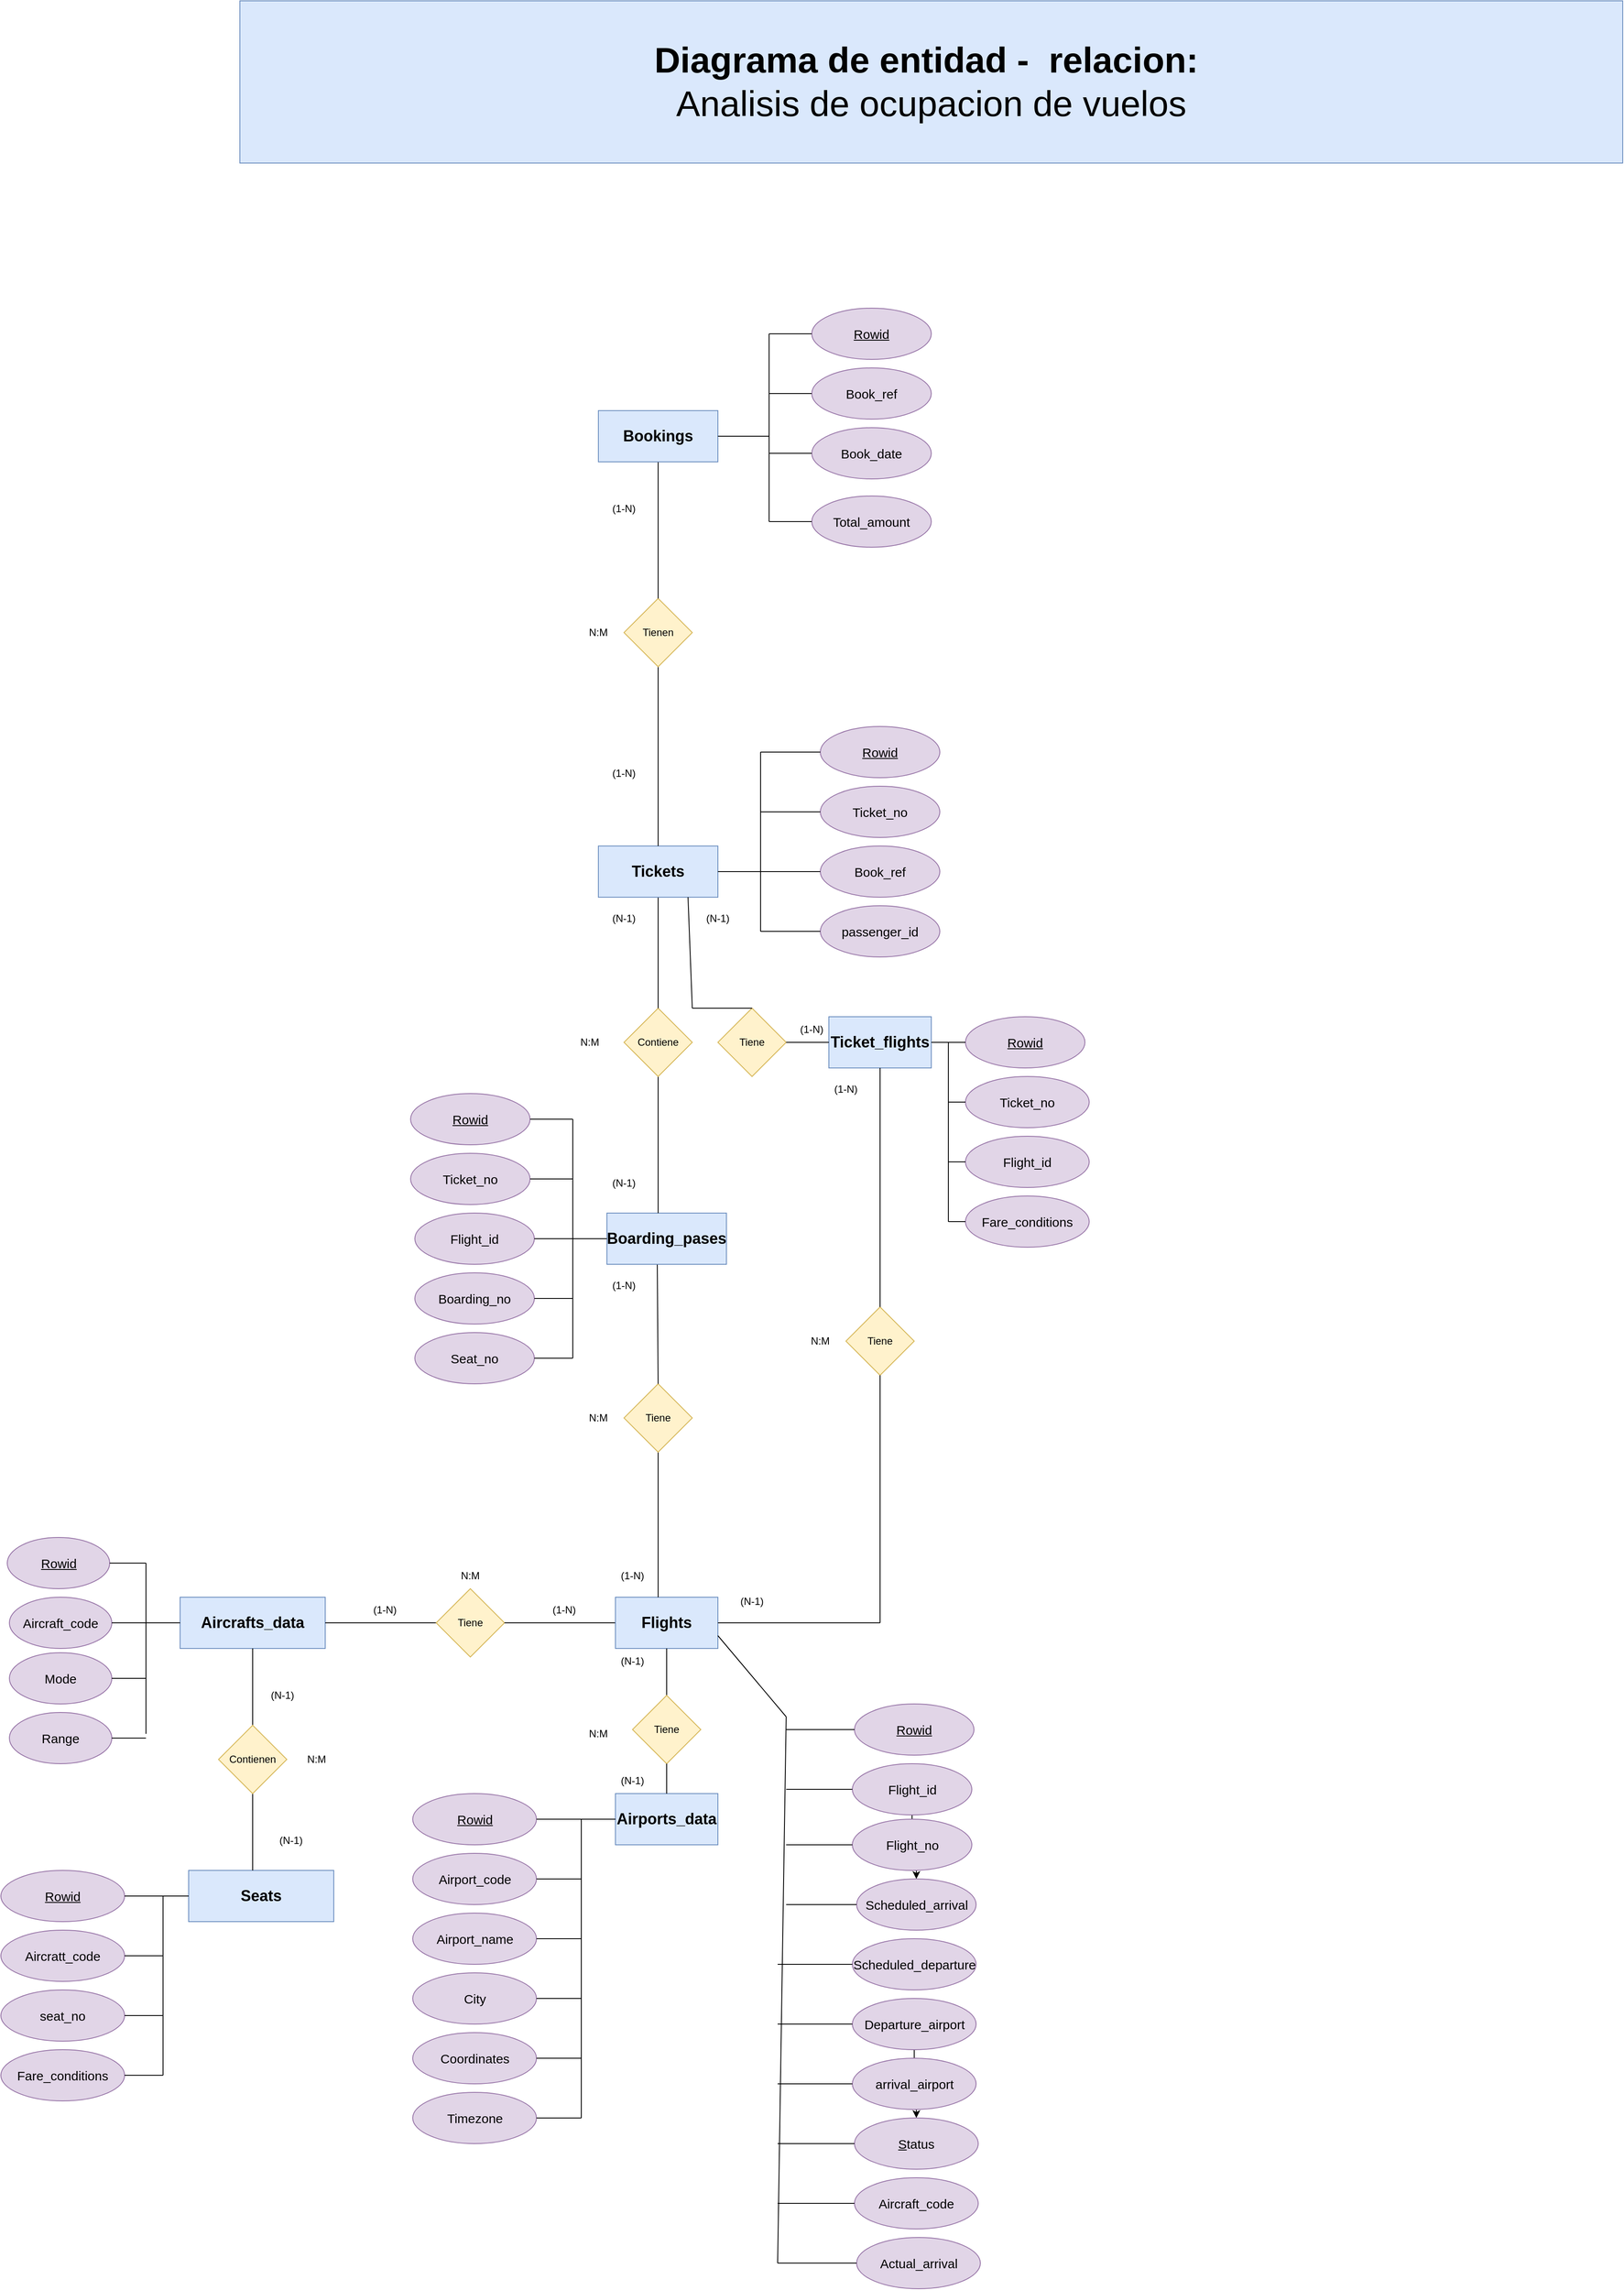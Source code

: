 <mxfile version="24.7.12">
  <diagram id="R2lEEEUBdFMjLlhIrx00" name="Page-1">
    <mxGraphModel grid="1" page="1" gridSize="10" guides="1" tooltips="1" connect="1" arrows="1" fold="1" pageScale="1" pageWidth="850" pageHeight="1100" math="0" shadow="0" extFonts="Permanent Marker^https://fonts.googleapis.com/css?family=Permanent+Marker">
      <root>
        <mxCell id="0" />
        <mxCell id="1" parent="0" />
        <mxCell id="snV6csokjSCSiEp43xF9-2" value="&lt;font style=&quot;font-size: 42px;&quot;&gt;&lt;b&gt;Diagrama de entidad -&amp;nbsp; relacion:&amp;nbsp;&lt;/b&gt;&lt;/font&gt;&lt;div&gt;&lt;font style=&quot;font-size: 42px;&quot;&gt;Analisis de ocupacion de vuelos&lt;/font&gt;&lt;/div&gt;" style="text;html=1;align=center;verticalAlign=middle;whiteSpace=wrap;rounded=0;fontSize=28;fillColor=#dae8fc;strokeColor=#6c8ebf;" vertex="1" parent="1">
          <mxGeometry x="510" y="-1140" width="1620" height="190" as="geometry" />
        </mxCell>
        <mxCell id="snV6csokjSCSiEp43xF9-3" value="&lt;font style=&quot;font-size: 18px;&quot;&gt;Aircrafts_data&lt;/font&gt;" style="rounded=0;whiteSpace=wrap;html=1;fillColor=#dae8fc;strokeColor=#6c8ebf;fontStyle=1" vertex="1" parent="1">
          <mxGeometry x="440" y="730" width="170" height="60" as="geometry" />
        </mxCell>
        <mxCell id="snV6csokjSCSiEp43xF9-5" value="&lt;u&gt;&lt;font style=&quot;font-size: 15px;&quot;&gt;Rowid&lt;/font&gt;&lt;/u&gt;" style="ellipse;whiteSpace=wrap;html=1;fillColor=#e1d5e7;strokeColor=#9673a6;" vertex="1" parent="1">
          <mxGeometry x="237.5" y="660" width="120" height="60" as="geometry" />
        </mxCell>
        <mxCell id="snV6csokjSCSiEp43xF9-6" value="&lt;span style=&quot;font-size: 15px;&quot;&gt;Aircraft_code&lt;/span&gt;" style="ellipse;whiteSpace=wrap;html=1;fillColor=#e1d5e7;strokeColor=#9673a6;" vertex="1" parent="1">
          <mxGeometry x="240" y="730" width="120" height="60" as="geometry" />
        </mxCell>
        <mxCell id="snV6csokjSCSiEp43xF9-7" value="&lt;font style=&quot;font-size: 15px;&quot;&gt;Mode&lt;/font&gt;" style="ellipse;whiteSpace=wrap;html=1;fillColor=#e1d5e7;strokeColor=#9673a6;" vertex="1" parent="1">
          <mxGeometry x="240" y="795" width="120" height="60" as="geometry" />
        </mxCell>
        <mxCell id="snV6csokjSCSiEp43xF9-8" value="&lt;span style=&quot;font-size: 15px;&quot;&gt;Range&lt;/span&gt;" style="ellipse;whiteSpace=wrap;html=1;fillColor=#e1d5e7;strokeColor=#9673a6;" vertex="1" parent="1">
          <mxGeometry x="240" y="865" width="120" height="60" as="geometry" />
        </mxCell>
        <mxCell id="snV6csokjSCSiEp43xF9-9" value="" style="endArrow=none;html=1;rounded=0;fontSize=12;entryX=0;entryY=0.5;entryDx=0;entryDy=0;" edge="1" parent="1" target="snV6csokjSCSiEp43xF9-22">
          <mxGeometry width="50" height="50" relative="1" as="geometry">
            <mxPoint x="610" y="760" as="sourcePoint" />
            <mxPoint x="730" y="760" as="targetPoint" />
          </mxGeometry>
        </mxCell>
        <mxCell id="snV6csokjSCSiEp43xF9-22" value="Tiene" style="rhombus;whiteSpace=wrap;html=1;fillColor=#fff2cc;strokeColor=#d6b656;" vertex="1" parent="1">
          <mxGeometry x="740" y="720" width="80" height="80" as="geometry" />
        </mxCell>
        <mxCell id="snV6csokjSCSiEp43xF9-25" value="" style="endArrow=none;html=1;rounded=0;" edge="1" parent="1">
          <mxGeometry width="50" height="50" relative="1" as="geometry">
            <mxPoint x="820" y="760" as="sourcePoint" />
            <mxPoint x="940" y="760" as="targetPoint" />
            <Array as="points">
              <mxPoint x="950" y="760" />
            </Array>
          </mxGeometry>
        </mxCell>
        <mxCell id="snV6csokjSCSiEp43xF9-26" value="(1-N)" style="text;html=1;align=center;verticalAlign=middle;whiteSpace=wrap;rounded=0;fontStyle=0" vertex="1" parent="1">
          <mxGeometry x="650" y="730" width="60" height="30" as="geometry" />
        </mxCell>
        <mxCell id="snV6csokjSCSiEp43xF9-27" value="N:M" style="text;html=1;align=center;verticalAlign=middle;whiteSpace=wrap;rounded=0;" vertex="1" parent="1">
          <mxGeometry x="750" y="690" width="60" height="30" as="geometry" />
        </mxCell>
        <mxCell id="snV6csokjSCSiEp43xF9-29" value="(1-N)" style="text;html=1;align=center;verticalAlign=middle;whiteSpace=wrap;rounded=0;" vertex="1" parent="1">
          <mxGeometry x="860" y="730" width="60" height="30" as="geometry" />
        </mxCell>
        <mxCell id="snV6csokjSCSiEp43xF9-31" value="&lt;b style=&quot;&quot;&gt;&lt;font style=&quot;font-size: 18px;&quot;&gt;Flights&lt;/font&gt;&lt;/b&gt;" style="rounded=0;whiteSpace=wrap;html=1;fillColor=#dae8fc;strokeColor=#6c8ebf;" vertex="1" parent="1">
          <mxGeometry x="950" y="730" width="120" height="60" as="geometry" />
        </mxCell>
        <mxCell id="snV6csokjSCSiEp43xF9-33" value="" style="endArrow=none;html=1;rounded=0;" edge="1" parent="1">
          <mxGeometry width="50" height="50" relative="1" as="geometry">
            <mxPoint x="1070" y="760" as="sourcePoint" />
            <mxPoint x="1260" y="760" as="targetPoint" />
          </mxGeometry>
        </mxCell>
        <mxCell id="snV6csokjSCSiEp43xF9-35" value="&lt;u&gt;&lt;font style=&quot;font-size: 15px;&quot;&gt;Rowid&lt;/font&gt;&lt;/u&gt;" style="ellipse;whiteSpace=wrap;html=1;fillColor=#e1d5e7;strokeColor=#9673a6;" vertex="1" parent="1">
          <mxGeometry x="1230" y="855" width="140" height="60" as="geometry" />
        </mxCell>
        <mxCell id="HljiOGvtt0sA8YUGLPuc-83" value="" style="edgeStyle=orthogonalEdgeStyle;rounded=0;orthogonalLoop=1;jettySize=auto;html=1;" edge="1" parent="1" source="snV6csokjSCSiEp43xF9-36" target="snV6csokjSCSiEp43xF9-41">
          <mxGeometry relative="1" as="geometry" />
        </mxCell>
        <mxCell id="snV6csokjSCSiEp43xF9-36" value="&lt;span style=&quot;font-size: 15px;&quot;&gt;Flight_id&lt;/span&gt;" style="ellipse;whiteSpace=wrap;html=1;fillColor=#e1d5e7;strokeColor=#9673a6;" vertex="1" parent="1">
          <mxGeometry x="1227.5" y="925" width="140" height="60" as="geometry" />
        </mxCell>
        <mxCell id="snV6csokjSCSiEp43xF9-38" value="&lt;font style=&quot;font-size: 15px;&quot;&gt;Scheduled_departure&lt;/font&gt;" style="ellipse;whiteSpace=wrap;html=1;fillColor=#e1d5e7;strokeColor=#9673a6;" vertex="1" parent="1">
          <mxGeometry x="1227.5" y="1130" width="145" height="60" as="geometry" />
        </mxCell>
        <mxCell id="snV6csokjSCSiEp43xF9-39" value="&lt;span style=&quot;font-size: 15px;&quot;&gt;Flight_no&lt;/span&gt;" style="ellipse;whiteSpace=wrap;html=1;fillColor=#e1d5e7;strokeColor=#9673a6;" vertex="1" parent="1">
          <mxGeometry x="1227.5" y="990" width="140" height="60" as="geometry" />
        </mxCell>
        <mxCell id="HljiOGvtt0sA8YUGLPuc-84" value="" style="edgeStyle=orthogonalEdgeStyle;rounded=0;orthogonalLoop=1;jettySize=auto;html=1;" edge="1" parent="1" source="snV6csokjSCSiEp43xF9-40" target="snV6csokjSCSiEp43xF9-44">
          <mxGeometry relative="1" as="geometry" />
        </mxCell>
        <mxCell id="snV6csokjSCSiEp43xF9-40" value="&lt;span style=&quot;font-size: 15px;&quot;&gt;Departure_airport&lt;/span&gt;" style="ellipse;whiteSpace=wrap;html=1;fillColor=#e1d5e7;strokeColor=#9673a6;" vertex="1" parent="1">
          <mxGeometry x="1227.5" y="1200" width="145" height="60" as="geometry" />
        </mxCell>
        <mxCell id="snV6csokjSCSiEp43xF9-41" value="&lt;font style=&quot;font-size: 15px;&quot;&gt;Scheduled_arrival&lt;/font&gt;" style="ellipse;whiteSpace=wrap;html=1;fillColor=#e1d5e7;strokeColor=#9673a6;" vertex="1" parent="1">
          <mxGeometry x="1232.5" y="1060" width="140" height="60" as="geometry" />
        </mxCell>
        <mxCell id="snV6csokjSCSiEp43xF9-43" value="&lt;span style=&quot;font-size: 15px;&quot;&gt;arrival_airport&lt;/span&gt;" style="ellipse;whiteSpace=wrap;html=1;fillColor=#e1d5e7;strokeColor=#9673a6;" vertex="1" parent="1">
          <mxGeometry x="1227.5" y="1270" width="145" height="60" as="geometry" />
        </mxCell>
        <mxCell id="snV6csokjSCSiEp43xF9-44" value="&lt;span style=&quot;font-size: 15px;&quot;&gt;&lt;u&gt;S&lt;/u&gt;tatus&lt;/span&gt;" style="ellipse;whiteSpace=wrap;html=1;fillColor=#e1d5e7;strokeColor=#9673a6;" vertex="1" parent="1">
          <mxGeometry x="1230" y="1340" width="145" height="60" as="geometry" />
        </mxCell>
        <mxCell id="snV6csokjSCSiEp43xF9-45" value="&lt;span style=&quot;font-size: 15px;&quot;&gt;Aircraft_code&lt;/span&gt;" style="ellipse;whiteSpace=wrap;html=1;fillColor=#e1d5e7;strokeColor=#9673a6;" vertex="1" parent="1">
          <mxGeometry x="1230" y="1410" width="145" height="60" as="geometry" />
        </mxCell>
        <mxCell id="snV6csokjSCSiEp43xF9-46" value="&lt;span style=&quot;font-size: 15px;&quot;&gt;Actual_arrival&lt;/span&gt;" style="ellipse;whiteSpace=wrap;html=1;fillColor=#e1d5e7;strokeColor=#9673a6;" vertex="1" parent="1">
          <mxGeometry x="1232.5" y="1480" width="145" height="60" as="geometry" />
        </mxCell>
        <mxCell id="snV6csokjSCSiEp43xF9-52" value="" style="endArrow=none;html=1;rounded=0;" edge="1" parent="1">
          <mxGeometry width="50" height="50" relative="1" as="geometry">
            <mxPoint x="1000" y="730" as="sourcePoint" />
            <mxPoint x="1000.0" y="495" as="targetPoint" />
          </mxGeometry>
        </mxCell>
        <mxCell id="snV6csokjSCSiEp43xF9-54" value="(1-N)" style="text;html=1;align=center;verticalAlign=middle;whiteSpace=wrap;rounded=0;" vertex="1" parent="1">
          <mxGeometry x="940" y="690" width="60" height="30" as="geometry" />
        </mxCell>
        <mxCell id="snV6csokjSCSiEp43xF9-56" value="Tiene" style="rhombus;whiteSpace=wrap;html=1;fillColor=#fff2cc;strokeColor=#d6b656;" vertex="1" parent="1">
          <mxGeometry x="960" y="480" width="80" height="80" as="geometry" />
        </mxCell>
        <mxCell id="snV6csokjSCSiEp43xF9-57" value="" style="endArrow=none;html=1;rounded=0;exitX=0.5;exitY=0;exitDx=0;exitDy=0;" edge="1" parent="1" source="snV6csokjSCSiEp43xF9-56">
          <mxGeometry width="50" height="50" relative="1" as="geometry">
            <mxPoint x="999.23" y="470" as="sourcePoint" />
            <mxPoint x="999" y="340" as="targetPoint" />
          </mxGeometry>
        </mxCell>
        <mxCell id="snV6csokjSCSiEp43xF9-59" value="&lt;b style=&quot;&quot;&gt;&lt;font style=&quot;font-size: 18px;&quot;&gt;Boarding_pases&lt;/font&gt;&lt;/b&gt;" style="rounded=0;whiteSpace=wrap;html=1;fillColor=#dae8fc;strokeColor=#6c8ebf;" vertex="1" parent="1">
          <mxGeometry x="940" y="280" width="140" height="60" as="geometry" />
        </mxCell>
        <mxCell id="snV6csokjSCSiEp43xF9-60" value="&lt;u&gt;&lt;font style=&quot;font-size: 15px;&quot;&gt;Rowid&lt;/font&gt;&lt;/u&gt;" style="ellipse;whiteSpace=wrap;html=1;fillColor=#e1d5e7;strokeColor=#9673a6;" vertex="1" parent="1">
          <mxGeometry x="710" y="140" width="140" height="60" as="geometry" />
        </mxCell>
        <mxCell id="snV6csokjSCSiEp43xF9-61" value="&lt;font style=&quot;font-size: 15px;&quot;&gt;Ticket_no&lt;/font&gt;" style="ellipse;whiteSpace=wrap;html=1;fillColor=#e1d5e7;strokeColor=#9673a6;" vertex="1" parent="1">
          <mxGeometry x="710" y="210" width="140" height="60" as="geometry" />
        </mxCell>
        <mxCell id="snV6csokjSCSiEp43xF9-62" value="&lt;font style=&quot;font-size: 15px;&quot;&gt;Flight_id&lt;/font&gt;" style="ellipse;whiteSpace=wrap;html=1;fillColor=#e1d5e7;strokeColor=#9673a6;" vertex="1" parent="1">
          <mxGeometry x="715" y="280" width="140" height="60" as="geometry" />
        </mxCell>
        <mxCell id="snV6csokjSCSiEp43xF9-63" value="&lt;font style=&quot;font-size: 15px;&quot;&gt;Seat_no&lt;/font&gt;" style="ellipse;whiteSpace=wrap;html=1;fillColor=#e1d5e7;strokeColor=#9673a6;" vertex="1" parent="1">
          <mxGeometry x="715" y="420" width="140" height="60" as="geometry" />
        </mxCell>
        <mxCell id="snV6csokjSCSiEp43xF9-64" value="&lt;font style=&quot;font-size: 15px;&quot;&gt;Boarding_no&lt;/font&gt;" style="ellipse;whiteSpace=wrap;html=1;fillColor=#e1d5e7;strokeColor=#9673a6;" vertex="1" parent="1">
          <mxGeometry x="715" y="350" width="140" height="60" as="geometry" />
        </mxCell>
        <mxCell id="snV6csokjSCSiEp43xF9-65" value="" style="endArrow=none;html=1;rounded=0;" edge="1" parent="1">
          <mxGeometry width="50" height="50" relative="1" as="geometry">
            <mxPoint x="1000" y="280" as="sourcePoint" />
            <mxPoint x="1000" y="120" as="targetPoint" />
          </mxGeometry>
        </mxCell>
        <mxCell id="snV6csokjSCSiEp43xF9-66" value="(1-N)" style="text;html=1;align=center;verticalAlign=middle;whiteSpace=wrap;rounded=0;" vertex="1" parent="1">
          <mxGeometry x="930" y="350" width="60" height="30" as="geometry" />
        </mxCell>
        <mxCell id="snV6csokjSCSiEp43xF9-67" value="N:M" style="text;html=1;align=center;verticalAlign=middle;whiteSpace=wrap;rounded=0;" vertex="1" parent="1">
          <mxGeometry x="900" y="505" width="60" height="30" as="geometry" />
        </mxCell>
        <mxCell id="snV6csokjSCSiEp43xF9-68" value="Contiene" style="rhombus;whiteSpace=wrap;html=1;fillColor=#fff2cc;strokeColor=#d6b656;" vertex="1" parent="1">
          <mxGeometry x="960" y="40" width="80" height="80" as="geometry" />
        </mxCell>
        <mxCell id="snV6csokjSCSiEp43xF9-69" value="" style="endArrow=none;html=1;rounded=0;" edge="1" parent="1">
          <mxGeometry width="50" height="50" relative="1" as="geometry">
            <mxPoint x="1000" y="40" as="sourcePoint" />
            <mxPoint x="1000" y="-90" as="targetPoint" />
          </mxGeometry>
        </mxCell>
        <mxCell id="snV6csokjSCSiEp43xF9-70" value="(N-1)" style="text;html=1;align=center;verticalAlign=middle;whiteSpace=wrap;rounded=0;" vertex="1" parent="1">
          <mxGeometry x="930" y="230" width="60" height="30" as="geometry" />
        </mxCell>
        <mxCell id="snV6csokjSCSiEp43xF9-71" value="N:M" style="text;html=1;align=center;verticalAlign=middle;whiteSpace=wrap;rounded=0;" vertex="1" parent="1">
          <mxGeometry x="890" y="65" width="60" height="30" as="geometry" />
        </mxCell>
        <mxCell id="snV6csokjSCSiEp43xF9-72" value="(N-1)" style="text;html=1;align=center;verticalAlign=middle;whiteSpace=wrap;rounded=0;" vertex="1" parent="1">
          <mxGeometry x="930" y="-80" width="60" height="30" as="geometry" />
        </mxCell>
        <mxCell id="snV6csokjSCSiEp43xF9-73" value="&lt;span style=&quot;font-size: 18px;&quot;&gt;&lt;b&gt;Tickets&lt;/b&gt;&lt;/span&gt;" style="rounded=0;whiteSpace=wrap;html=1;fillColor=#dae8fc;strokeColor=#6c8ebf;" vertex="1" parent="1">
          <mxGeometry x="930" y="-150" width="140" height="60" as="geometry" />
        </mxCell>
        <mxCell id="snV6csokjSCSiEp43xF9-75" value="" style="endArrow=none;html=1;rounded=0;" edge="1" parent="1">
          <mxGeometry width="50" height="50" relative="1" as="geometry">
            <mxPoint x="1000" y="-150" as="sourcePoint" />
            <mxPoint x="1000" y="-360" as="targetPoint" />
          </mxGeometry>
        </mxCell>
        <mxCell id="snV6csokjSCSiEp43xF9-77" value="&lt;u&gt;&lt;font style=&quot;font-size: 15px;&quot;&gt;Rowid&lt;/font&gt;&lt;/u&gt;" style="ellipse;whiteSpace=wrap;html=1;fillColor=#e1d5e7;strokeColor=#9673a6;" vertex="1" parent="1">
          <mxGeometry x="1190" y="-290" width="140" height="60" as="geometry" />
        </mxCell>
        <mxCell id="snV6csokjSCSiEp43xF9-78" value="" style="endArrow=none;html=1;rounded=0;entryX=0.5;entryY=1;entryDx=0;entryDy=0;exitX=0.5;exitY=0;exitDx=0;exitDy=0;" edge="1" parent="1" target="snV6csokjSCSiEp43xF9-31" source="HljiOGvtt0sA8YUGLPuc-32">
          <mxGeometry width="50" height="50" relative="1" as="geometry">
            <mxPoint x="1010" y="870" as="sourcePoint" />
            <mxPoint x="948.4" y="880" as="targetPoint" />
          </mxGeometry>
        </mxCell>
        <mxCell id="snV6csokjSCSiEp43xF9-80" value="(N-1)" style="text;html=1;align=center;verticalAlign=middle;whiteSpace=wrap;rounded=0;" vertex="1" parent="1">
          <mxGeometry x="940" y="790" width="60" height="30" as="geometry" />
        </mxCell>
        <mxCell id="snV6csokjSCSiEp43xF9-81" value="&lt;span style=&quot;font-size: 18px;&quot;&gt;&lt;b&gt;Ticket_flights&lt;/b&gt;&lt;/span&gt;" style="rounded=0;whiteSpace=wrap;html=1;fillColor=#dae8fc;strokeColor=#6c8ebf;" vertex="1" parent="1">
          <mxGeometry x="1200" y="50" width="120" height="60" as="geometry" />
        </mxCell>
        <mxCell id="snV6csokjSCSiEp43xF9-82" value="Tiene" style="rhombus;whiteSpace=wrap;html=1;direction=south;fillColor=#fff2cc;strokeColor=#d6b656;" vertex="1" parent="1">
          <mxGeometry x="1220" y="390" width="80" height="80" as="geometry" />
        </mxCell>
        <mxCell id="snV6csokjSCSiEp43xF9-83" value="N:M" style="text;html=1;align=center;verticalAlign=middle;whiteSpace=wrap;rounded=0;rotation=0;" vertex="1" parent="1">
          <mxGeometry x="900" y="875" width="60" height="30" as="geometry" />
        </mxCell>
        <mxCell id="snV6csokjSCSiEp43xF9-85" value="&lt;span style=&quot;font-size: 15px;&quot;&gt;Ticket_no&lt;/span&gt;" style="ellipse;whiteSpace=wrap;html=1;fillColor=#e1d5e7;strokeColor=#9673a6;" vertex="1" parent="1">
          <mxGeometry x="1190" y="-220" width="140" height="60" as="geometry" />
        </mxCell>
        <mxCell id="snV6csokjSCSiEp43xF9-86" value="&lt;span style=&quot;font-size: 15px;&quot;&gt;Book_ref&lt;/span&gt;" style="ellipse;whiteSpace=wrap;html=1;fillColor=#e1d5e7;strokeColor=#9673a6;" vertex="1" parent="1">
          <mxGeometry x="1190" y="-150" width="140" height="60" as="geometry" />
        </mxCell>
        <mxCell id="snV6csokjSCSiEp43xF9-87" value="&lt;span style=&quot;font-size: 15px;&quot;&gt;passenger_id&lt;/span&gt;" style="ellipse;whiteSpace=wrap;html=1;fillColor=#e1d5e7;strokeColor=#9673a6;" vertex="1" parent="1">
          <mxGeometry x="1190" y="-80" width="140" height="60" as="geometry" />
        </mxCell>
        <mxCell id="snV6csokjSCSiEp43xF9-89" value="&lt;span style=&quot;font-size: 15px;&quot;&gt;Ticket_no&lt;/span&gt;" style="ellipse;whiteSpace=wrap;html=1;fillColor=#e1d5e7;strokeColor=#9673a6;" vertex="1" parent="1">
          <mxGeometry x="1360" y="120" width="145" height="60" as="geometry" />
        </mxCell>
        <mxCell id="snV6csokjSCSiEp43xF9-90" value="&lt;span style=&quot;font-size: 15px;&quot;&gt;Flight_id&lt;/span&gt;" style="ellipse;whiteSpace=wrap;html=1;fillColor=#e1d5e7;strokeColor=#9673a6;" vertex="1" parent="1">
          <mxGeometry x="1360" y="190" width="145" height="60" as="geometry" />
        </mxCell>
        <mxCell id="snV6csokjSCSiEp43xF9-91" value="&lt;span style=&quot;font-size: 15px;&quot;&gt;Fare_conditions&lt;/span&gt;" style="ellipse;whiteSpace=wrap;html=1;fillColor=#e1d5e7;strokeColor=#9673a6;" vertex="1" parent="1">
          <mxGeometry x="1360" y="260" width="145" height="60" as="geometry" />
        </mxCell>
        <mxCell id="snV6csokjSCSiEp43xF9-92" value="(N-1)" style="text;html=1;align=center;verticalAlign=middle;whiteSpace=wrap;rounded=0;" vertex="1" parent="1">
          <mxGeometry x="940" y="930" width="60" height="30" as="geometry" />
        </mxCell>
        <mxCell id="snV6csokjSCSiEp43xF9-93" value="" style="endArrow=none;html=1;rounded=0;entryX=0.5;entryY=1;entryDx=0;entryDy=0;" edge="1" parent="1" target="snV6csokjSCSiEp43xF9-3" source="snV6csokjSCSiEp43xF9-96">
          <mxGeometry width="50" height="50" relative="1" as="geometry">
            <mxPoint x="525" y="1080" as="sourcePoint" />
            <mxPoint x="492.432" y="910" as="targetPoint" />
          </mxGeometry>
        </mxCell>
        <mxCell id="snV6csokjSCSiEp43xF9-97" style="edgeStyle=orthogonalEdgeStyle;rounded=0;orthogonalLoop=1;jettySize=auto;html=1;endArrow=none;endFill=0;" edge="1" parent="1" source="snV6csokjSCSiEp43xF9-96">
          <mxGeometry relative="1" as="geometry">
            <mxPoint x="525" y="1080" as="targetPoint" />
          </mxGeometry>
        </mxCell>
        <mxCell id="snV6csokjSCSiEp43xF9-99" value="&lt;span style=&quot;font-size: 18px;&quot;&gt;Seats&lt;/span&gt;" style="rounded=0;whiteSpace=wrap;html=1;fillColor=#dae8fc;strokeColor=#6c8ebf;fontStyle=1" vertex="1" parent="1">
          <mxGeometry x="450" y="1050" width="170" height="60" as="geometry" />
        </mxCell>
        <mxCell id="E2XrE0HDRNw61ytyKr5y-1" value="&lt;span style=&quot;font-size: 15px;&quot;&gt;&lt;u&gt;Rowid&lt;/u&gt;&lt;/span&gt;" style="ellipse;whiteSpace=wrap;html=1;fillColor=#e1d5e7;strokeColor=#9673a6;" vertex="1" parent="1">
          <mxGeometry x="230" y="1050" width="145" height="60" as="geometry" />
        </mxCell>
        <mxCell id="E2XrE0HDRNw61ytyKr5y-2" value="&lt;span style=&quot;font-size: 15px;&quot;&gt;Aircratt_code&lt;/span&gt;" style="ellipse;whiteSpace=wrap;html=1;fillColor=#e1d5e7;strokeColor=#9673a6;" vertex="1" parent="1">
          <mxGeometry x="230" y="1120" width="145" height="60" as="geometry" />
        </mxCell>
        <mxCell id="E2XrE0HDRNw61ytyKr5y-3" value="&lt;span style=&quot;font-size: 15px;&quot;&gt;seat_no&lt;/span&gt;" style="ellipse;whiteSpace=wrap;html=1;fillColor=#e1d5e7;strokeColor=#9673a6;" vertex="1" parent="1">
          <mxGeometry x="230" y="1190" width="145" height="60" as="geometry" />
        </mxCell>
        <mxCell id="E2XrE0HDRNw61ytyKr5y-4" value="&lt;span style=&quot;font-size: 15px;&quot;&gt;Fare_conditions&lt;/span&gt;" style="ellipse;whiteSpace=wrap;html=1;fillColor=#e1d5e7;strokeColor=#9673a6;" vertex="1" parent="1">
          <mxGeometry x="230" y="1260" width="145" height="60" as="geometry" />
        </mxCell>
        <mxCell id="E2XrE0HDRNw61ytyKr5y-5" value="(N-1)" style="text;html=1;align=center;verticalAlign=middle;whiteSpace=wrap;rounded=0;" vertex="1" parent="1">
          <mxGeometry x="530" y="830" width="60" height="30" as="geometry" />
        </mxCell>
        <mxCell id="E2XrE0HDRNw61ytyKr5y-7" value="N:M" style="text;html=1;align=center;verticalAlign=middle;whiteSpace=wrap;rounded=0;" vertex="1" parent="1">
          <mxGeometry x="570" y="905" width="60" height="30" as="geometry" />
        </mxCell>
        <mxCell id="E2XrE0HDRNw61ytyKr5y-10" value="Tienen" style="rhombus;whiteSpace=wrap;html=1;fillColor=#fff2cc;strokeColor=#d6b656;" vertex="1" parent="1">
          <mxGeometry x="960" y="-440" width="80" height="80" as="geometry" />
        </mxCell>
        <mxCell id="E2XrE0HDRNw61ytyKr5y-12" value="(1-N)" style="text;html=1;align=center;verticalAlign=middle;whiteSpace=wrap;rounded=0;" vertex="1" parent="1">
          <mxGeometry x="930" y="-250" width="60" height="30" as="geometry" />
        </mxCell>
        <mxCell id="E2XrE0HDRNw61ytyKr5y-13" value="N:M" style="text;html=1;align=center;verticalAlign=middle;whiteSpace=wrap;rounded=0;" vertex="1" parent="1">
          <mxGeometry x="900" y="-415" width="60" height="30" as="geometry" />
        </mxCell>
        <mxCell id="E2XrE0HDRNw61ytyKr5y-14" value="" style="endArrow=none;html=1;rounded=0;exitX=0.5;exitY=0;exitDx=0;exitDy=0;" edge="1" parent="1" source="E2XrE0HDRNw61ytyKr5y-10">
          <mxGeometry width="50" height="50" relative="1" as="geometry">
            <mxPoint x="930" y="-470" as="sourcePoint" />
            <mxPoint x="1000" y="-600" as="targetPoint" />
          </mxGeometry>
        </mxCell>
        <mxCell id="E2XrE0HDRNw61ytyKr5y-15" value="(1-N)" style="text;html=1;align=center;verticalAlign=middle;whiteSpace=wrap;rounded=0;" vertex="1" parent="1">
          <mxGeometry x="930" y="-560" width="60" height="30" as="geometry" />
        </mxCell>
        <mxCell id="E2XrE0HDRNw61ytyKr5y-16" value="&lt;span style=&quot;font-size: 18px;&quot;&gt;&lt;b&gt;Bookings&lt;/b&gt;&lt;/span&gt;" style="rounded=0;whiteSpace=wrap;html=1;fillColor=#dae8fc;strokeColor=#6c8ebf;" vertex="1" parent="1">
          <mxGeometry x="930" y="-660" width="140" height="60" as="geometry" />
        </mxCell>
        <mxCell id="E2XrE0HDRNw61ytyKr5y-17" value="&lt;u&gt;&lt;font style=&quot;font-size: 15px;&quot;&gt;Rowid&lt;/font&gt;&lt;/u&gt;" style="ellipse;whiteSpace=wrap;html=1;fillColor=#e1d5e7;strokeColor=#9673a6;" vertex="1" parent="1">
          <mxGeometry x="1180" y="-780" width="140" height="60" as="geometry" />
        </mxCell>
        <mxCell id="E2XrE0HDRNw61ytyKr5y-18" value="&lt;span style=&quot;font-size: 15px;&quot;&gt;Book_ref&lt;/span&gt;" style="ellipse;whiteSpace=wrap;html=1;fillColor=#e1d5e7;strokeColor=#9673a6;" vertex="1" parent="1">
          <mxGeometry x="1180" y="-710" width="140" height="60" as="geometry" />
        </mxCell>
        <mxCell id="E2XrE0HDRNw61ytyKr5y-19" value="&lt;span style=&quot;font-size: 15px;&quot;&gt;Book_date&lt;/span&gt;" style="ellipse;whiteSpace=wrap;html=1;fillColor=#e1d5e7;strokeColor=#9673a6;" vertex="1" parent="1">
          <mxGeometry x="1180" y="-640" width="140" height="60" as="geometry" />
        </mxCell>
        <mxCell id="E2XrE0HDRNw61ytyKr5y-20" value="&lt;span style=&quot;font-size: 15px;&quot;&gt;Total_amount&lt;/span&gt;" style="ellipse;whiteSpace=wrap;html=1;fillColor=#e1d5e7;strokeColor=#9673a6;" vertex="1" parent="1">
          <mxGeometry x="1180" y="-560" width="140" height="60" as="geometry" />
        </mxCell>
        <mxCell id="E2XrE0HDRNw61ytyKr5y-22" value="&lt;span style=&quot;font-size: 18px;&quot;&gt;&lt;b&gt;Airports_data&lt;/b&gt;&lt;/span&gt;" style="rounded=0;whiteSpace=wrap;html=1;fillColor=#dae8fc;strokeColor=#6c8ebf;" vertex="1" parent="1">
          <mxGeometry x="950" y="960" width="120" height="60" as="geometry" />
        </mxCell>
        <mxCell id="E2XrE0HDRNw61ytyKr5y-23" value="&lt;span style=&quot;font-size: 15px;&quot;&gt;&lt;u&gt;Rowid&lt;/u&gt;&lt;/span&gt;" style="ellipse;whiteSpace=wrap;html=1;fillColor=#e1d5e7;strokeColor=#9673a6;" vertex="1" parent="1">
          <mxGeometry x="712.5" y="960" width="145" height="60" as="geometry" />
        </mxCell>
        <mxCell id="E2XrE0HDRNw61ytyKr5y-24" value="&lt;span style=&quot;font-size: 15px;&quot;&gt;Airport_code&lt;/span&gt;" style="ellipse;whiteSpace=wrap;html=1;fillColor=#e1d5e7;strokeColor=#9673a6;" vertex="1" parent="1">
          <mxGeometry x="712.5" y="1030" width="145" height="60" as="geometry" />
        </mxCell>
        <mxCell id="E2XrE0HDRNw61ytyKr5y-25" value="&lt;span style=&quot;font-size: 15px;&quot;&gt;Airport_name&lt;/span&gt;" style="ellipse;whiteSpace=wrap;html=1;fillColor=#e1d5e7;strokeColor=#9673a6;" vertex="1" parent="1">
          <mxGeometry x="712.5" y="1100" width="145" height="60" as="geometry" />
        </mxCell>
        <mxCell id="E2XrE0HDRNw61ytyKr5y-26" value="&lt;span style=&quot;font-size: 15px;&quot;&gt;City&lt;/span&gt;" style="ellipse;whiteSpace=wrap;html=1;fillColor=#e1d5e7;strokeColor=#9673a6;" vertex="1" parent="1">
          <mxGeometry x="712.5" y="1170" width="145" height="60" as="geometry" />
        </mxCell>
        <mxCell id="E2XrE0HDRNw61ytyKr5y-27" value="&lt;span style=&quot;font-size: 15px;&quot;&gt;Coordinates&lt;/span&gt;" style="ellipse;whiteSpace=wrap;html=1;fillColor=#e1d5e7;strokeColor=#9673a6;" vertex="1" parent="1">
          <mxGeometry x="712.5" y="1240" width="145" height="60" as="geometry" />
        </mxCell>
        <mxCell id="E2XrE0HDRNw61ytyKr5y-28" value="&lt;span style=&quot;font-size: 15px;&quot;&gt;Timezone&lt;/span&gt;" style="ellipse;whiteSpace=wrap;html=1;fillColor=#e1d5e7;strokeColor=#9673a6;" vertex="1" parent="1">
          <mxGeometry x="712.5" y="1310" width="145" height="60" as="geometry" />
        </mxCell>
        <mxCell id="E2XrE0HDRNw61ytyKr5y-31" value="(N-1)" style="text;html=1;align=center;verticalAlign=middle;whiteSpace=wrap;rounded=0;" vertex="1" parent="1">
          <mxGeometry x="540" y="1000" width="60" height="30" as="geometry" />
        </mxCell>
        <mxCell id="HljiOGvtt0sA8YUGLPuc-6" value="" style="endArrow=none;html=1;rounded=0;exitX=1;exitY=0.5;exitDx=0;exitDy=0;" edge="1" parent="1" source="E2XrE0HDRNw61ytyKr5y-16">
          <mxGeometry width="50" height="50" relative="1" as="geometry">
            <mxPoint x="1110" y="-620" as="sourcePoint" />
            <mxPoint x="1130" y="-630" as="targetPoint" />
          </mxGeometry>
        </mxCell>
        <mxCell id="HljiOGvtt0sA8YUGLPuc-7" value="" style="endArrow=none;html=1;rounded=0;" edge="1" parent="1">
          <mxGeometry width="50" height="50" relative="1" as="geometry">
            <mxPoint x="1130" y="-530" as="sourcePoint" />
            <mxPoint x="1130" y="-750" as="targetPoint" />
          </mxGeometry>
        </mxCell>
        <mxCell id="HljiOGvtt0sA8YUGLPuc-8" value="" style="endArrow=none;html=1;rounded=0;entryX=0;entryY=0.5;entryDx=0;entryDy=0;" edge="1" parent="1" target="E2XrE0HDRNw61ytyKr5y-17">
          <mxGeometry width="50" height="50" relative="1" as="geometry">
            <mxPoint x="1130" y="-750" as="sourcePoint" />
            <mxPoint x="1160" y="-670" as="targetPoint" />
          </mxGeometry>
        </mxCell>
        <mxCell id="HljiOGvtt0sA8YUGLPuc-9" value="" style="endArrow=none;html=1;rounded=0;entryX=0;entryY=0.5;entryDx=0;entryDy=0;" edge="1" parent="1" target="E2XrE0HDRNw61ytyKr5y-18">
          <mxGeometry width="50" height="50" relative="1" as="geometry">
            <mxPoint x="1130" y="-680" as="sourcePoint" />
            <mxPoint x="1160" y="-670" as="targetPoint" />
          </mxGeometry>
        </mxCell>
        <mxCell id="HljiOGvtt0sA8YUGLPuc-10" value="" style="endArrow=none;html=1;rounded=0;entryX=0;entryY=0.5;entryDx=0;entryDy=0;" edge="1" parent="1" target="E2XrE0HDRNw61ytyKr5y-19">
          <mxGeometry width="50" height="50" relative="1" as="geometry">
            <mxPoint x="1130" y="-610" as="sourcePoint" />
            <mxPoint x="1110" y="-660" as="targetPoint" />
          </mxGeometry>
        </mxCell>
        <mxCell id="HljiOGvtt0sA8YUGLPuc-11" value="" style="endArrow=none;html=1;rounded=0;entryX=0;entryY=0.5;entryDx=0;entryDy=0;" edge="1" parent="1" target="E2XrE0HDRNw61ytyKr5y-20">
          <mxGeometry width="50" height="50" relative="1" as="geometry">
            <mxPoint x="1130" y="-530" as="sourcePoint" />
            <mxPoint x="1110" y="-660" as="targetPoint" />
          </mxGeometry>
        </mxCell>
        <mxCell id="HljiOGvtt0sA8YUGLPuc-12" value="" style="endArrow=none;html=1;rounded=0;entryX=1;entryY=0.5;entryDx=0;entryDy=0;" edge="1" parent="1" target="snV6csokjSCSiEp43xF9-73">
          <mxGeometry width="50" height="50" relative="1" as="geometry">
            <mxPoint x="1120" y="-120" as="sourcePoint" />
            <mxPoint x="1210" y="-180" as="targetPoint" />
          </mxGeometry>
        </mxCell>
        <mxCell id="HljiOGvtt0sA8YUGLPuc-13" value="" style="endArrow=none;html=1;rounded=0;" edge="1" parent="1">
          <mxGeometry width="50" height="50" relative="1" as="geometry">
            <mxPoint x="1120" y="-50" as="sourcePoint" />
            <mxPoint x="1120" y="-260" as="targetPoint" />
          </mxGeometry>
        </mxCell>
        <mxCell id="HljiOGvtt0sA8YUGLPuc-14" value="" style="endArrow=none;html=1;rounded=0;entryX=0;entryY=0.5;entryDx=0;entryDy=0;" edge="1" parent="1" target="snV6csokjSCSiEp43xF9-77">
          <mxGeometry width="50" height="50" relative="1" as="geometry">
            <mxPoint x="1120" y="-260" as="sourcePoint" />
            <mxPoint x="1210" y="-180" as="targetPoint" />
          </mxGeometry>
        </mxCell>
        <mxCell id="HljiOGvtt0sA8YUGLPuc-15" value="" style="endArrow=none;html=1;rounded=0;entryX=0;entryY=0.5;entryDx=0;entryDy=0;" edge="1" parent="1" target="snV6csokjSCSiEp43xF9-85">
          <mxGeometry width="50" height="50" relative="1" as="geometry">
            <mxPoint x="1120" y="-190" as="sourcePoint" />
            <mxPoint x="1210" y="-180" as="targetPoint" />
          </mxGeometry>
        </mxCell>
        <mxCell id="HljiOGvtt0sA8YUGLPuc-16" value="" style="endArrow=none;html=1;rounded=0;entryX=0;entryY=0.5;entryDx=0;entryDy=0;" edge="1" parent="1" target="snV6csokjSCSiEp43xF9-86">
          <mxGeometry width="50" height="50" relative="1" as="geometry">
            <mxPoint x="1120" y="-120" as="sourcePoint" />
            <mxPoint x="1210" y="-180" as="targetPoint" />
          </mxGeometry>
        </mxCell>
        <mxCell id="HljiOGvtt0sA8YUGLPuc-17" value="" style="endArrow=none;html=1;rounded=0;entryX=0;entryY=0.5;entryDx=0;entryDy=0;" edge="1" parent="1" target="snV6csokjSCSiEp43xF9-87">
          <mxGeometry width="50" height="50" relative="1" as="geometry">
            <mxPoint x="1120" y="-50" as="sourcePoint" />
            <mxPoint x="1210" y="-180" as="targetPoint" />
          </mxGeometry>
        </mxCell>
        <mxCell id="HljiOGvtt0sA8YUGLPuc-22" value="" style="endArrow=none;html=1;rounded=0;entryX=0.5;entryY=1;entryDx=0;entryDy=0;exitX=0;exitY=0.5;exitDx=0;exitDy=0;" edge="1" parent="1" source="snV6csokjSCSiEp43xF9-82" target="snV6csokjSCSiEp43xF9-81">
          <mxGeometry width="50" height="50" relative="1" as="geometry">
            <mxPoint x="1442.5" y="430" as="sourcePoint" />
            <mxPoint x="1432.5" y="640" as="targetPoint" />
          </mxGeometry>
        </mxCell>
        <mxCell id="HljiOGvtt0sA8YUGLPuc-25" value="Tiene" style="rhombus;whiteSpace=wrap;html=1;fillColor=#fff2cc;strokeColor=#d6b656;" vertex="1" parent="1">
          <mxGeometry x="1070" y="40" width="80" height="80" as="geometry" />
        </mxCell>
        <mxCell id="HljiOGvtt0sA8YUGLPuc-26" value="" style="endArrow=none;html=1;rounded=0;entryX=0;entryY=0.5;entryDx=0;entryDy=0;exitX=1;exitY=0.5;exitDx=0;exitDy=0;" edge="1" parent="1" source="HljiOGvtt0sA8YUGLPuc-25" target="snV6csokjSCSiEp43xF9-81">
          <mxGeometry width="50" height="50" relative="1" as="geometry">
            <mxPoint x="1000" y="40" as="sourcePoint" />
            <mxPoint x="1050" y="-10" as="targetPoint" />
          </mxGeometry>
        </mxCell>
        <mxCell id="HljiOGvtt0sA8YUGLPuc-27" value="" style="endArrow=none;html=1;rounded=0;exitX=0.5;exitY=0;exitDx=0;exitDy=0;" edge="1" parent="1" source="HljiOGvtt0sA8YUGLPuc-25">
          <mxGeometry width="50" height="50" relative="1" as="geometry">
            <mxPoint x="1000" y="40" as="sourcePoint" />
            <mxPoint x="1040" y="40" as="targetPoint" />
          </mxGeometry>
        </mxCell>
        <mxCell id="HljiOGvtt0sA8YUGLPuc-28" value="" style="endArrow=none;html=1;rounded=0;entryX=0.75;entryY=1;entryDx=0;entryDy=0;" edge="1" parent="1" target="snV6csokjSCSiEp43xF9-73">
          <mxGeometry width="50" height="50" relative="1" as="geometry">
            <mxPoint x="1040" y="40" as="sourcePoint" />
            <mxPoint x="1050" y="-10" as="targetPoint" />
          </mxGeometry>
        </mxCell>
        <mxCell id="HljiOGvtt0sA8YUGLPuc-29" value="" style="endArrow=none;html=1;rounded=0;entryX=0.5;entryY=1;entryDx=0;entryDy=0;" edge="1" parent="1" target="snV6csokjSCSiEp43xF9-96">
          <mxGeometry width="50" height="50" relative="1" as="geometry">
            <mxPoint x="525" y="1050" as="sourcePoint" />
            <mxPoint x="525" y="790" as="targetPoint" />
          </mxGeometry>
        </mxCell>
        <mxCell id="snV6csokjSCSiEp43xF9-96" value="Contienen" style="rhombus;whiteSpace=wrap;html=1;fillColor=#fff2cc;strokeColor=#d6b656;" vertex="1" parent="1">
          <mxGeometry x="485" y="880" width="80" height="80" as="geometry" />
        </mxCell>
        <mxCell id="HljiOGvtt0sA8YUGLPuc-32" value="Tiene" style="rhombus;whiteSpace=wrap;html=1;fillColor=#fff2cc;strokeColor=#d6b656;" vertex="1" parent="1">
          <mxGeometry x="970" y="845" width="80" height="80" as="geometry" />
        </mxCell>
        <mxCell id="HljiOGvtt0sA8YUGLPuc-33" value="" style="endArrow=none;html=1;rounded=0;entryX=0.5;entryY=1;entryDx=0;entryDy=0;exitX=0.5;exitY=0;exitDx=0;exitDy=0;" edge="1" parent="1" source="E2XrE0HDRNw61ytyKr5y-22" target="HljiOGvtt0sA8YUGLPuc-32">
          <mxGeometry width="50" height="50" relative="1" as="geometry">
            <mxPoint x="780" y="1080" as="sourcePoint" />
            <mxPoint x="830" y="1030" as="targetPoint" />
          </mxGeometry>
        </mxCell>
        <mxCell id="HljiOGvtt0sA8YUGLPuc-34" value="" style="endArrow=none;html=1;rounded=0;entryX=1;entryY=0.75;entryDx=0;entryDy=0;" edge="1" parent="1" target="snV6csokjSCSiEp43xF9-31">
          <mxGeometry width="50" height="50" relative="1" as="geometry">
            <mxPoint x="1150" y="870" as="sourcePoint" />
            <mxPoint x="1270" y="900" as="targetPoint" />
          </mxGeometry>
        </mxCell>
        <mxCell id="HljiOGvtt0sA8YUGLPuc-35" value="" style="endArrow=none;html=1;rounded=0;" edge="1" parent="1">
          <mxGeometry width="50" height="50" relative="1" as="geometry">
            <mxPoint x="1140" y="1510" as="sourcePoint" />
            <mxPoint x="1150" y="870" as="targetPoint" />
          </mxGeometry>
        </mxCell>
        <mxCell id="HljiOGvtt0sA8YUGLPuc-36" value="" style="endArrow=none;html=1;rounded=0;entryX=0;entryY=0.5;entryDx=0;entryDy=0;" edge="1" parent="1" target="snV6csokjSCSiEp43xF9-46">
          <mxGeometry width="50" height="50" relative="1" as="geometry">
            <mxPoint x="1140" y="1510" as="sourcePoint" />
            <mxPoint x="1270" y="1580" as="targetPoint" />
          </mxGeometry>
        </mxCell>
        <mxCell id="HljiOGvtt0sA8YUGLPuc-37" value="" style="endArrow=none;html=1;rounded=0;entryX=0;entryY=0.5;entryDx=0;entryDy=0;" edge="1" parent="1" target="snV6csokjSCSiEp43xF9-45">
          <mxGeometry width="50" height="50" relative="1" as="geometry">
            <mxPoint x="1140" y="1440" as="sourcePoint" />
            <mxPoint x="1270" y="1310" as="targetPoint" />
          </mxGeometry>
        </mxCell>
        <mxCell id="HljiOGvtt0sA8YUGLPuc-38" value="" style="endArrow=none;html=1;rounded=0;entryX=0;entryY=0.5;entryDx=0;entryDy=0;" edge="1" parent="1" target="snV6csokjSCSiEp43xF9-44">
          <mxGeometry width="50" height="50" relative="1" as="geometry">
            <mxPoint x="1140" y="1370" as="sourcePoint" />
            <mxPoint x="1230" y="1370" as="targetPoint" />
          </mxGeometry>
        </mxCell>
        <mxCell id="HljiOGvtt0sA8YUGLPuc-39" value="" style="endArrow=none;html=1;rounded=0;entryX=0;entryY=0.5;entryDx=0;entryDy=0;" edge="1" parent="1" target="snV6csokjSCSiEp43xF9-43">
          <mxGeometry width="50" height="50" relative="1" as="geometry">
            <mxPoint x="1140" y="1300" as="sourcePoint" />
            <mxPoint x="1230" y="1280" as="targetPoint" />
          </mxGeometry>
        </mxCell>
        <mxCell id="HljiOGvtt0sA8YUGLPuc-40" value="" style="endArrow=none;html=1;rounded=0;entryX=0;entryY=0.5;entryDx=0;entryDy=0;" edge="1" parent="1" target="snV6csokjSCSiEp43xF9-40">
          <mxGeometry width="50" height="50" relative="1" as="geometry">
            <mxPoint x="1140" y="1230" as="sourcePoint" />
            <mxPoint x="1230" y="1280" as="targetPoint" />
          </mxGeometry>
        </mxCell>
        <mxCell id="HljiOGvtt0sA8YUGLPuc-41" value="" style="endArrow=none;html=1;rounded=0;entryX=0;entryY=0.5;entryDx=0;entryDy=0;" edge="1" parent="1" target="snV6csokjSCSiEp43xF9-38">
          <mxGeometry width="50" height="50" relative="1" as="geometry">
            <mxPoint x="1140" y="1160" as="sourcePoint" />
            <mxPoint x="1230" y="1150" as="targetPoint" />
          </mxGeometry>
        </mxCell>
        <mxCell id="HljiOGvtt0sA8YUGLPuc-42" value="" style="endArrow=none;html=1;rounded=0;entryX=0;entryY=0.5;entryDx=0;entryDy=0;" edge="1" parent="1" target="snV6csokjSCSiEp43xF9-41">
          <mxGeometry width="50" height="50" relative="1" as="geometry">
            <mxPoint x="1150" y="1090" as="sourcePoint" />
            <mxPoint x="1230" y="1150" as="targetPoint" />
          </mxGeometry>
        </mxCell>
        <mxCell id="HljiOGvtt0sA8YUGLPuc-43" value="" style="endArrow=none;html=1;rounded=0;entryX=0;entryY=0.5;entryDx=0;entryDy=0;" edge="1" parent="1" target="snV6csokjSCSiEp43xF9-39">
          <mxGeometry width="50" height="50" relative="1" as="geometry">
            <mxPoint x="1150" y="1020" as="sourcePoint" />
            <mxPoint x="1210" y="1020" as="targetPoint" />
          </mxGeometry>
        </mxCell>
        <mxCell id="HljiOGvtt0sA8YUGLPuc-44" value="" style="endArrow=none;html=1;rounded=0;entryX=0;entryY=0.5;entryDx=0;entryDy=0;" edge="1" parent="1" target="snV6csokjSCSiEp43xF9-36">
          <mxGeometry width="50" height="50" relative="1" as="geometry">
            <mxPoint x="1150" y="955" as="sourcePoint" />
            <mxPoint x="1230" y="1020" as="targetPoint" />
          </mxGeometry>
        </mxCell>
        <mxCell id="HljiOGvtt0sA8YUGLPuc-45" value="" style="endArrow=none;html=1;rounded=0;entryX=0;entryY=0.5;entryDx=0;entryDy=0;" edge="1" parent="1" target="snV6csokjSCSiEp43xF9-35">
          <mxGeometry width="50" height="50" relative="1" as="geometry">
            <mxPoint x="1150" y="885" as="sourcePoint" />
            <mxPoint x="1230" y="880" as="targetPoint" />
          </mxGeometry>
        </mxCell>
        <mxCell id="HljiOGvtt0sA8YUGLPuc-46" value="" style="endArrow=none;html=1;rounded=0;entryX=0;entryY=0.5;entryDx=0;entryDy=0;exitX=1;exitY=0.5;exitDx=0;exitDy=0;" edge="1" parent="1" source="E2XrE0HDRNw61ytyKr5y-23" target="E2XrE0HDRNw61ytyKr5y-22">
          <mxGeometry width="50" height="50" relative="1" as="geometry">
            <mxPoint x="920" y="1250" as="sourcePoint" />
            <mxPoint x="970" y="1200" as="targetPoint" />
          </mxGeometry>
        </mxCell>
        <mxCell id="HljiOGvtt0sA8YUGLPuc-47" value="" style="endArrow=none;html=1;rounded=0;" edge="1" parent="1">
          <mxGeometry width="50" height="50" relative="1" as="geometry">
            <mxPoint x="910" y="1340" as="sourcePoint" />
            <mxPoint x="910" y="990" as="targetPoint" />
          </mxGeometry>
        </mxCell>
        <mxCell id="HljiOGvtt0sA8YUGLPuc-48" value="" style="endArrow=none;html=1;rounded=0;exitX=1;exitY=0.5;exitDx=0;exitDy=0;" edge="1" parent="1" source="E2XrE0HDRNw61ytyKr5y-28">
          <mxGeometry width="50" height="50" relative="1" as="geometry">
            <mxPoint x="970" y="1260" as="sourcePoint" />
            <mxPoint x="910" y="1340" as="targetPoint" />
          </mxGeometry>
        </mxCell>
        <mxCell id="HljiOGvtt0sA8YUGLPuc-49" value="" style="endArrow=none;html=1;rounded=0;exitX=1;exitY=0.5;exitDx=0;exitDy=0;" edge="1" parent="1" source="E2XrE0HDRNw61ytyKr5y-27">
          <mxGeometry width="50" height="50" relative="1" as="geometry">
            <mxPoint x="970" y="1260" as="sourcePoint" />
            <mxPoint x="910" y="1270" as="targetPoint" />
          </mxGeometry>
        </mxCell>
        <mxCell id="HljiOGvtt0sA8YUGLPuc-50" value="" style="endArrow=none;html=1;rounded=0;exitX=1;exitY=0.5;exitDx=0;exitDy=0;" edge="1" parent="1" source="E2XrE0HDRNw61ytyKr5y-26">
          <mxGeometry width="50" height="50" relative="1" as="geometry">
            <mxPoint x="970" y="1260" as="sourcePoint" />
            <mxPoint x="910" y="1200" as="targetPoint" />
          </mxGeometry>
        </mxCell>
        <mxCell id="HljiOGvtt0sA8YUGLPuc-51" value="" style="endArrow=none;html=1;rounded=0;exitX=1;exitY=0.5;exitDx=0;exitDy=0;" edge="1" parent="1" source="E2XrE0HDRNw61ytyKr5y-25">
          <mxGeometry width="50" height="50" relative="1" as="geometry">
            <mxPoint x="970" y="1100" as="sourcePoint" />
            <mxPoint x="910" y="1130" as="targetPoint" />
          </mxGeometry>
        </mxCell>
        <mxCell id="HljiOGvtt0sA8YUGLPuc-52" value="" style="endArrow=none;html=1;rounded=0;exitX=1;exitY=0.5;exitDx=0;exitDy=0;" edge="1" parent="1" source="E2XrE0HDRNw61ytyKr5y-24">
          <mxGeometry width="50" height="50" relative="1" as="geometry">
            <mxPoint x="970" y="1100" as="sourcePoint" />
            <mxPoint x="910" y="1060" as="targetPoint" />
          </mxGeometry>
        </mxCell>
        <mxCell id="HljiOGvtt0sA8YUGLPuc-53" value="" style="endArrow=none;html=1;rounded=0;entryX=0;entryY=0.5;entryDx=0;entryDy=0;exitX=1;exitY=0.5;exitDx=0;exitDy=0;" edge="1" parent="1" source="E2XrE0HDRNw61ytyKr5y-1" target="snV6csokjSCSiEp43xF9-99">
          <mxGeometry width="50" height="50" relative="1" as="geometry">
            <mxPoint x="440" y="1170" as="sourcePoint" />
            <mxPoint x="490" y="1120" as="targetPoint" />
          </mxGeometry>
        </mxCell>
        <mxCell id="HljiOGvtt0sA8YUGLPuc-54" value="" style="endArrow=none;html=1;rounded=0;" edge="1" parent="1">
          <mxGeometry width="50" height="50" relative="1" as="geometry">
            <mxPoint x="420" y="1290" as="sourcePoint" />
            <mxPoint x="420" y="1080" as="targetPoint" />
          </mxGeometry>
        </mxCell>
        <mxCell id="HljiOGvtt0sA8YUGLPuc-55" value="" style="endArrow=none;html=1;rounded=0;exitX=1;exitY=0.5;exitDx=0;exitDy=0;" edge="1" parent="1" source="E2XrE0HDRNw61ytyKr5y-4">
          <mxGeometry width="50" height="50" relative="1" as="geometry">
            <mxPoint x="440" y="1170" as="sourcePoint" />
            <mxPoint x="420" y="1290" as="targetPoint" />
          </mxGeometry>
        </mxCell>
        <mxCell id="HljiOGvtt0sA8YUGLPuc-56" value="" style="endArrow=none;html=1;rounded=0;exitX=1;exitY=0.5;exitDx=0;exitDy=0;" edge="1" parent="1" source="E2XrE0HDRNw61ytyKr5y-3">
          <mxGeometry width="50" height="50" relative="1" as="geometry">
            <mxPoint x="440" y="1170" as="sourcePoint" />
            <mxPoint x="420" y="1220" as="targetPoint" />
          </mxGeometry>
        </mxCell>
        <mxCell id="HljiOGvtt0sA8YUGLPuc-57" value="" style="endArrow=none;html=1;rounded=0;exitX=1;exitY=0.5;exitDx=0;exitDy=0;" edge="1" parent="1" source="E2XrE0HDRNw61ytyKr5y-2">
          <mxGeometry width="50" height="50" relative="1" as="geometry">
            <mxPoint x="440" y="1170" as="sourcePoint" />
            <mxPoint x="420" y="1150" as="targetPoint" />
          </mxGeometry>
        </mxCell>
        <mxCell id="HljiOGvtt0sA8YUGLPuc-59" value="" style="endArrow=none;html=1;rounded=0;exitX=1;exitY=0.5;exitDx=0;exitDy=0;" edge="1" parent="1" source="snV6csokjSCSiEp43xF9-5">
          <mxGeometry width="50" height="50" relative="1" as="geometry">
            <mxPoint x="440" y="770" as="sourcePoint" />
            <mxPoint x="400" y="690" as="targetPoint" />
          </mxGeometry>
        </mxCell>
        <mxCell id="HljiOGvtt0sA8YUGLPuc-60" value="" style="endArrow=none;html=1;rounded=0;" edge="1" parent="1">
          <mxGeometry width="50" height="50" relative="1" as="geometry">
            <mxPoint x="400" y="890" as="sourcePoint" />
            <mxPoint x="400" y="690" as="targetPoint" />
          </mxGeometry>
        </mxCell>
        <mxCell id="HljiOGvtt0sA8YUGLPuc-61" value="" style="endArrow=none;html=1;rounded=0;exitX=1;exitY=0.5;exitDx=0;exitDy=0;" edge="1" parent="1" source="snV6csokjSCSiEp43xF9-8">
          <mxGeometry width="50" height="50" relative="1" as="geometry">
            <mxPoint x="440" y="770" as="sourcePoint" />
            <mxPoint x="400" y="895" as="targetPoint" />
          </mxGeometry>
        </mxCell>
        <mxCell id="HljiOGvtt0sA8YUGLPuc-62" value="" style="endArrow=none;html=1;rounded=0;exitX=1;exitY=0.5;exitDx=0;exitDy=0;" edge="1" parent="1" source="snV6csokjSCSiEp43xF9-7">
          <mxGeometry width="50" height="50" relative="1" as="geometry">
            <mxPoint x="440" y="770" as="sourcePoint" />
            <mxPoint x="400" y="825" as="targetPoint" />
          </mxGeometry>
        </mxCell>
        <mxCell id="HljiOGvtt0sA8YUGLPuc-63" value="" style="endArrow=none;html=1;rounded=0;exitX=1;exitY=0.5;exitDx=0;exitDy=0;entryX=0;entryY=0.5;entryDx=0;entryDy=0;" edge="1" parent="1" source="snV6csokjSCSiEp43xF9-6" target="snV6csokjSCSiEp43xF9-3">
          <mxGeometry width="50" height="50" relative="1" as="geometry">
            <mxPoint x="440" y="770" as="sourcePoint" />
            <mxPoint x="400" y="760" as="targetPoint" />
          </mxGeometry>
        </mxCell>
        <mxCell id="HljiOGvtt0sA8YUGLPuc-64" value="&lt;u&gt;&lt;font style=&quot;font-size: 15px;&quot;&gt;Rowid&lt;/font&gt;&lt;/u&gt;" style="ellipse;whiteSpace=wrap;html=1;fillColor=#e1d5e7;strokeColor=#9673a6;" vertex="1" parent="1">
          <mxGeometry x="1360" y="50" width="140" height="60" as="geometry" />
        </mxCell>
        <mxCell id="HljiOGvtt0sA8YUGLPuc-65" value="" style="endArrow=none;html=1;rounded=0;entryX=0;entryY=0.5;entryDx=0;entryDy=0;exitX=1;exitY=0.5;exitDx=0;exitDy=0;" edge="1" parent="1" source="snV6csokjSCSiEp43xF9-81" target="HljiOGvtt0sA8YUGLPuc-64">
          <mxGeometry width="50" height="50" relative="1" as="geometry">
            <mxPoint x="1290" y="390" as="sourcePoint" />
            <mxPoint x="1340" y="340" as="targetPoint" />
          </mxGeometry>
        </mxCell>
        <mxCell id="HljiOGvtt0sA8YUGLPuc-66" value="" style="endArrow=none;html=1;rounded=0;" edge="1" parent="1">
          <mxGeometry width="50" height="50" relative="1" as="geometry">
            <mxPoint x="1340" y="290" as="sourcePoint" />
            <mxPoint x="1340" y="80" as="targetPoint" />
          </mxGeometry>
        </mxCell>
        <mxCell id="HljiOGvtt0sA8YUGLPuc-67" value="" style="endArrow=none;html=1;rounded=0;entryX=0;entryY=0.5;entryDx=0;entryDy=0;" edge="1" parent="1" target="snV6csokjSCSiEp43xF9-91">
          <mxGeometry width="50" height="50" relative="1" as="geometry">
            <mxPoint x="1340" y="290" as="sourcePoint" />
            <mxPoint x="1420" y="150" as="targetPoint" />
          </mxGeometry>
        </mxCell>
        <mxCell id="HljiOGvtt0sA8YUGLPuc-68" value="" style="endArrow=none;html=1;rounded=0;entryX=0;entryY=0.5;entryDx=0;entryDy=0;" edge="1" parent="1" target="snV6csokjSCSiEp43xF9-90">
          <mxGeometry width="50" height="50" relative="1" as="geometry">
            <mxPoint x="1340" y="220" as="sourcePoint" />
            <mxPoint x="1420" y="150" as="targetPoint" />
          </mxGeometry>
        </mxCell>
        <mxCell id="HljiOGvtt0sA8YUGLPuc-69" value="" style="endArrow=none;html=1;rounded=0;" edge="1" parent="1">
          <mxGeometry width="50" height="50" relative="1" as="geometry">
            <mxPoint x="1340" y="150" as="sourcePoint" />
            <mxPoint x="1360" y="150" as="targetPoint" />
          </mxGeometry>
        </mxCell>
        <mxCell id="HljiOGvtt0sA8YUGLPuc-70" value="" style="endArrow=none;html=1;rounded=0;exitX=1;exitY=0.5;exitDx=0;exitDy=0;" edge="1" parent="1" source="snV6csokjSCSiEp43xF9-63">
          <mxGeometry width="50" height="50" relative="1" as="geometry">
            <mxPoint x="900" y="380" as="sourcePoint" />
            <mxPoint x="900" y="450" as="targetPoint" />
          </mxGeometry>
        </mxCell>
        <mxCell id="HljiOGvtt0sA8YUGLPuc-72" value="" style="endArrow=none;html=1;rounded=0;" edge="1" parent="1">
          <mxGeometry width="50" height="50" relative="1" as="geometry">
            <mxPoint x="900" y="450" as="sourcePoint" />
            <mxPoint x="900" y="170" as="targetPoint" />
          </mxGeometry>
        </mxCell>
        <mxCell id="HljiOGvtt0sA8YUGLPuc-73" value="" style="endArrow=none;html=1;rounded=0;exitX=1;exitY=0.5;exitDx=0;exitDy=0;" edge="1" parent="1" source="snV6csokjSCSiEp43xF9-64">
          <mxGeometry width="50" height="50" relative="1" as="geometry">
            <mxPoint x="900" y="380" as="sourcePoint" />
            <mxPoint x="900" y="380" as="targetPoint" />
          </mxGeometry>
        </mxCell>
        <mxCell id="HljiOGvtt0sA8YUGLPuc-74" value="" style="endArrow=none;html=1;rounded=0;exitX=1;exitY=0.5;exitDx=0;exitDy=0;entryX=0;entryY=0.5;entryDx=0;entryDy=0;" edge="1" parent="1" source="snV6csokjSCSiEp43xF9-62" target="snV6csokjSCSiEp43xF9-59">
          <mxGeometry width="50" height="50" relative="1" as="geometry">
            <mxPoint x="900" y="380" as="sourcePoint" />
            <mxPoint x="950" y="330" as="targetPoint" />
          </mxGeometry>
        </mxCell>
        <mxCell id="HljiOGvtt0sA8YUGLPuc-75" value="" style="endArrow=none;html=1;rounded=0;exitX=1;exitY=0.5;exitDx=0;exitDy=0;" edge="1" parent="1" source="snV6csokjSCSiEp43xF9-61">
          <mxGeometry width="50" height="50" relative="1" as="geometry">
            <mxPoint x="900" y="380" as="sourcePoint" />
            <mxPoint x="900" y="240" as="targetPoint" />
          </mxGeometry>
        </mxCell>
        <mxCell id="HljiOGvtt0sA8YUGLPuc-76" value="" style="endArrow=none;html=1;rounded=0;exitX=1;exitY=0.5;exitDx=0;exitDy=0;" edge="1" parent="1" source="snV6csokjSCSiEp43xF9-60">
          <mxGeometry width="50" height="50" relative="1" as="geometry">
            <mxPoint x="900" y="380" as="sourcePoint" />
            <mxPoint x="900" y="170" as="targetPoint" />
          </mxGeometry>
        </mxCell>
        <mxCell id="HljiOGvtt0sA8YUGLPuc-77" value="" style="endArrow=none;html=1;rounded=0;entryX=1;entryY=0.5;entryDx=0;entryDy=0;" edge="1" parent="1" target="snV6csokjSCSiEp43xF9-82">
          <mxGeometry width="50" height="50" relative="1" as="geometry">
            <mxPoint x="1260" y="760" as="sourcePoint" />
            <mxPoint x="1370" y="600" as="targetPoint" />
          </mxGeometry>
        </mxCell>
        <mxCell id="HljiOGvtt0sA8YUGLPuc-78" value="(N-1)" style="text;html=1;align=center;verticalAlign=middle;whiteSpace=wrap;rounded=0;" vertex="1" parent="1">
          <mxGeometry x="1040" y="-80" width="60" height="30" as="geometry" />
        </mxCell>
        <mxCell id="HljiOGvtt0sA8YUGLPuc-79" value="(1-N)" style="text;html=1;align=center;verticalAlign=middle;whiteSpace=wrap;rounded=0;" vertex="1" parent="1">
          <mxGeometry x="1150" y="50" width="60" height="30" as="geometry" />
        </mxCell>
        <mxCell id="HljiOGvtt0sA8YUGLPuc-80" value="(1-N)" style="text;html=1;align=center;verticalAlign=middle;whiteSpace=wrap;rounded=0;" vertex="1" parent="1">
          <mxGeometry x="1190" y="120" width="60" height="30" as="geometry" />
        </mxCell>
        <mxCell id="HljiOGvtt0sA8YUGLPuc-81" value="(N-1)" style="text;html=1;align=center;verticalAlign=middle;whiteSpace=wrap;rounded=0;" vertex="1" parent="1">
          <mxGeometry x="1080" y="720" width="60" height="30" as="geometry" />
        </mxCell>
        <mxCell id="HljiOGvtt0sA8YUGLPuc-82" value="N:M" style="text;html=1;align=center;verticalAlign=middle;whiteSpace=wrap;rounded=0;" vertex="1" parent="1">
          <mxGeometry x="1160" y="415" width="60" height="30" as="geometry" />
        </mxCell>
      </root>
    </mxGraphModel>
  </diagram>
</mxfile>
